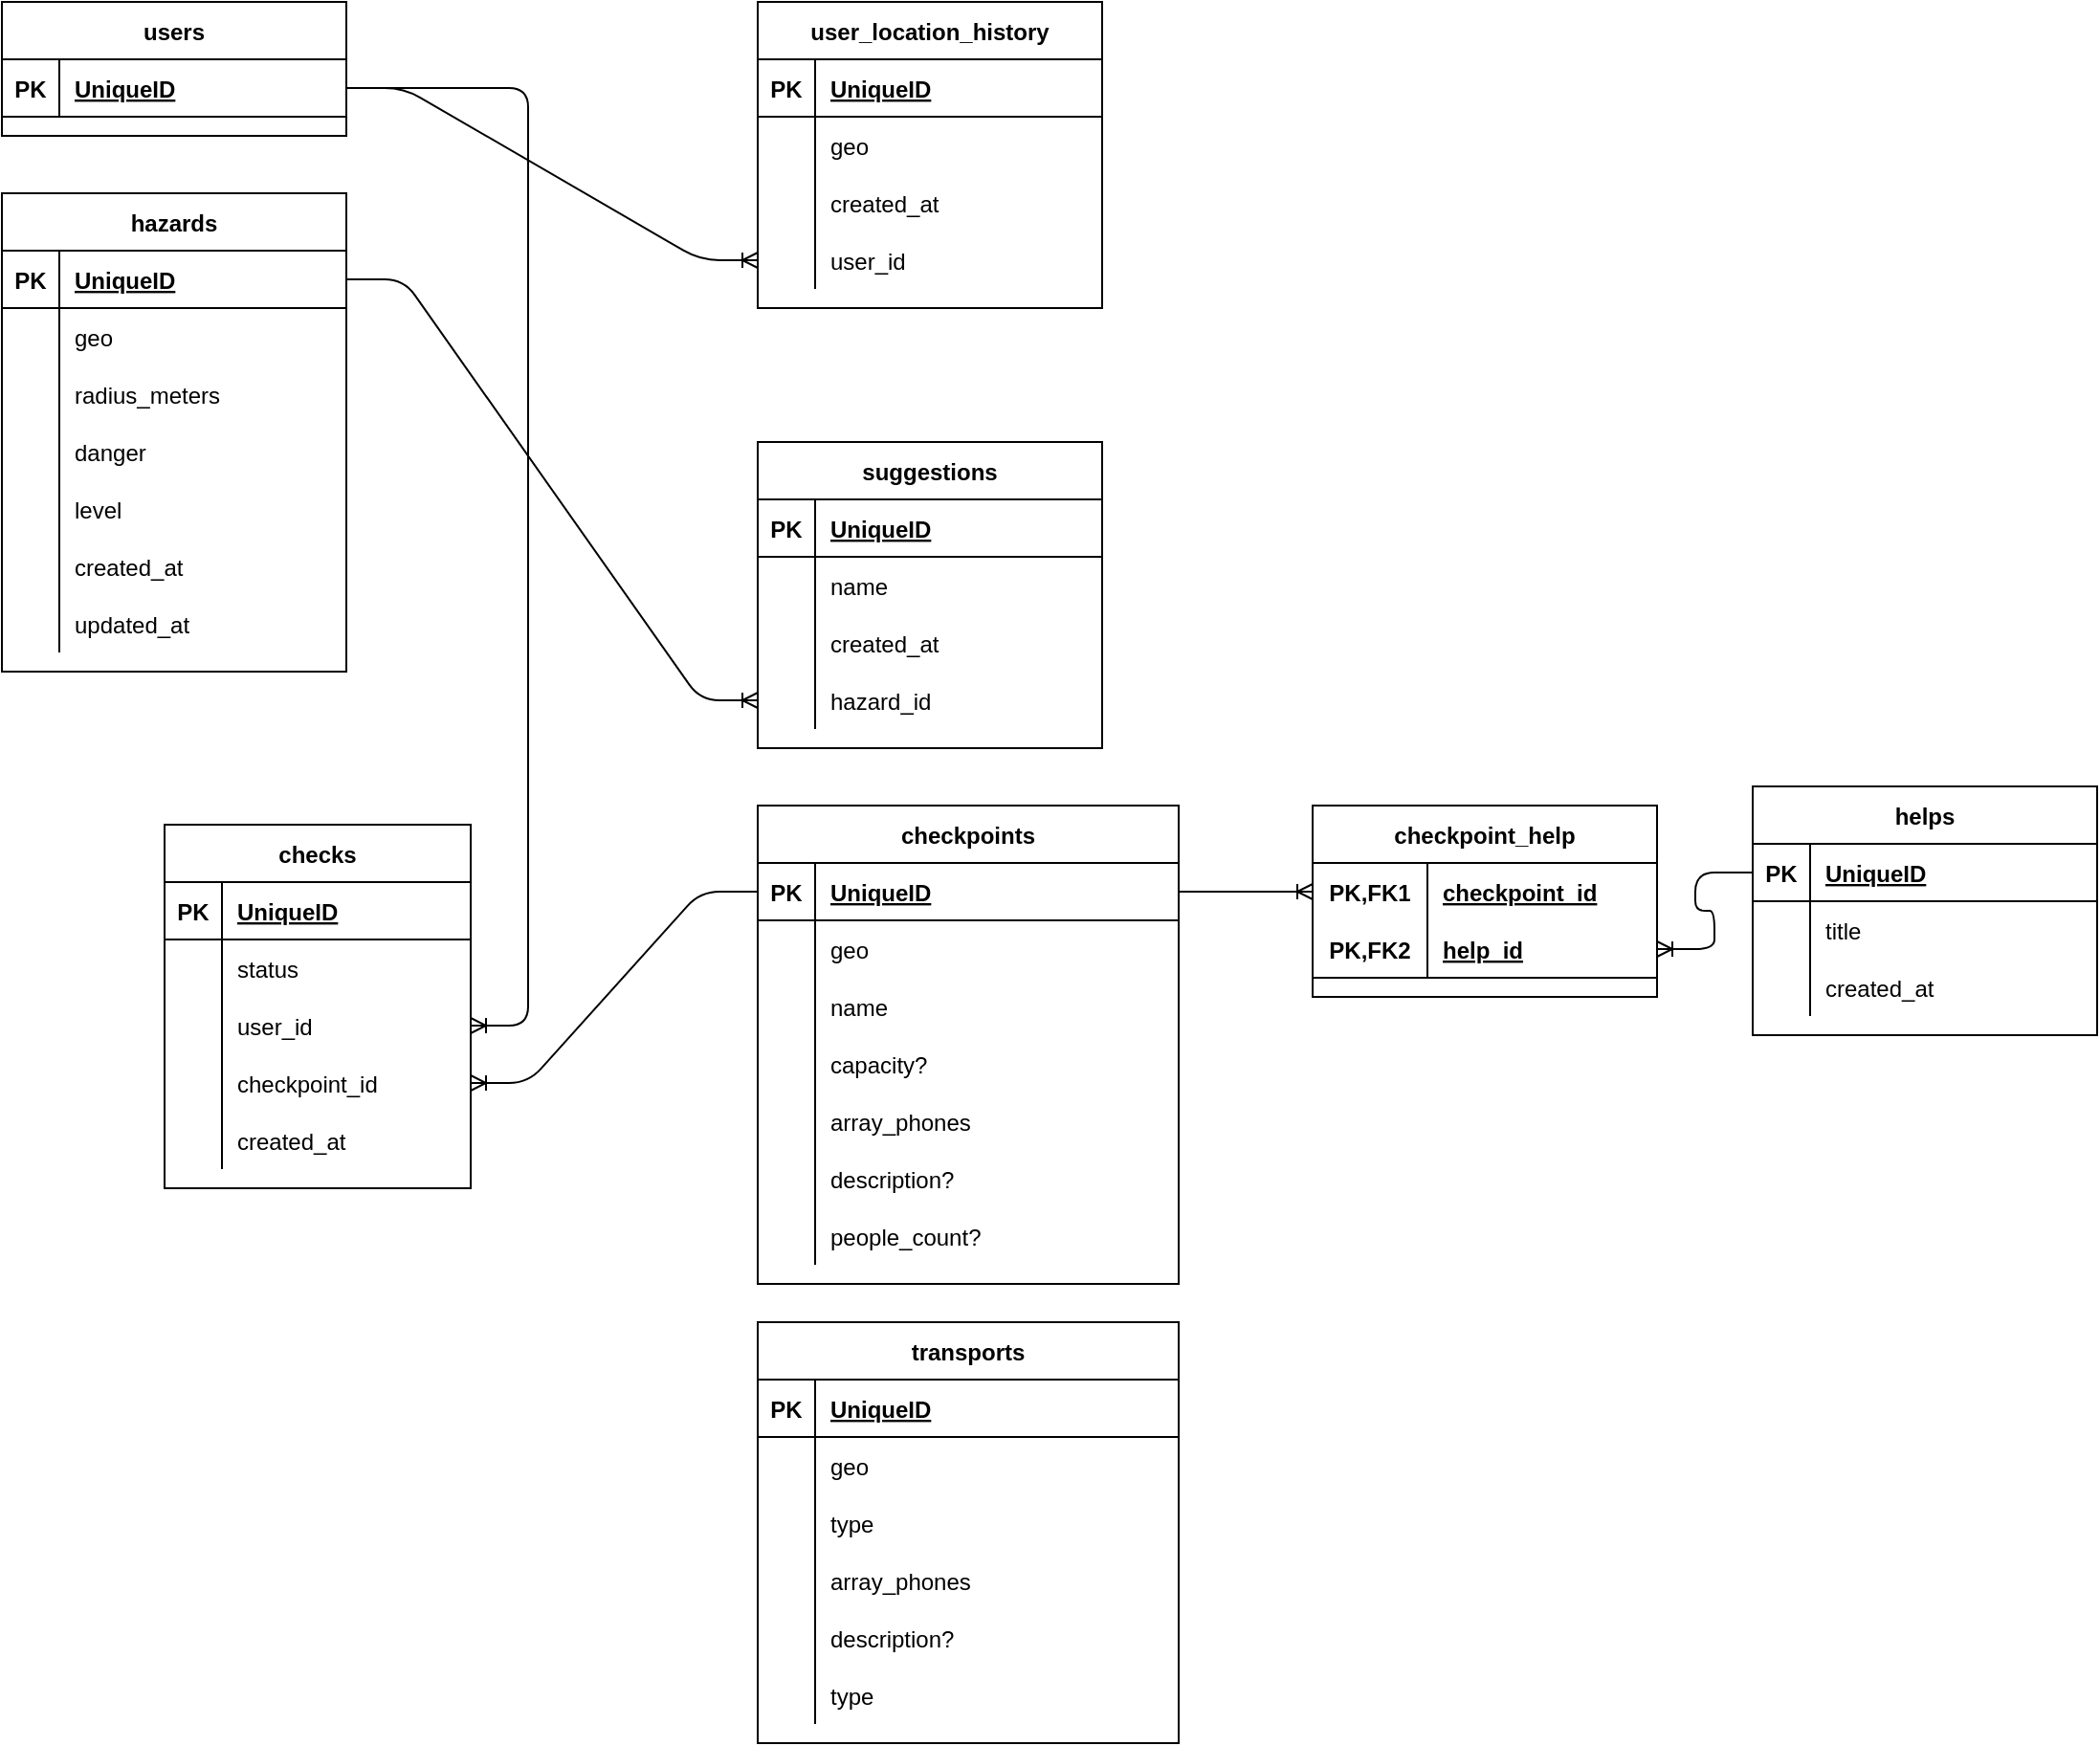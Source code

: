 <mxfile version="14.5.10" type="github">
  <diagram id="WovO7hf0NHtSDAFfASEy" name="Page-1">
    <mxGraphModel dx="462" dy="768" grid="1" gridSize="10" guides="1" tooltips="1" connect="1" arrows="1" fold="1" page="1" pageScale="1" pageWidth="850" pageHeight="1100" math="0" shadow="0">
      <root>
        <mxCell id="0" />
        <mxCell id="1" parent="0" />
        <mxCell id="6xsVIeorEe26YWkPLBCw-1" value="users" style="shape=table;startSize=30;container=1;collapsible=1;childLayout=tableLayout;fixedRows=1;rowLines=0;fontStyle=1;align=center;resizeLast=1;" vertex="1" parent="1">
          <mxGeometry x="425" y="30" width="180" height="70" as="geometry" />
        </mxCell>
        <mxCell id="6xsVIeorEe26YWkPLBCw-2" value="" style="shape=partialRectangle;collapsible=0;dropTarget=0;pointerEvents=0;fillColor=none;top=0;left=0;bottom=1;right=0;points=[[0,0.5],[1,0.5]];portConstraint=eastwest;" vertex="1" parent="6xsVIeorEe26YWkPLBCw-1">
          <mxGeometry y="30" width="180" height="30" as="geometry" />
        </mxCell>
        <mxCell id="6xsVIeorEe26YWkPLBCw-3" value="PK" style="shape=partialRectangle;connectable=0;fillColor=none;top=0;left=0;bottom=0;right=0;fontStyle=1;overflow=hidden;" vertex="1" parent="6xsVIeorEe26YWkPLBCw-2">
          <mxGeometry width="30" height="30" as="geometry" />
        </mxCell>
        <mxCell id="6xsVIeorEe26YWkPLBCw-4" value="UniqueID" style="shape=partialRectangle;connectable=0;fillColor=none;top=0;left=0;bottom=0;right=0;align=left;spacingLeft=6;fontStyle=5;overflow=hidden;" vertex="1" parent="6xsVIeorEe26YWkPLBCw-2">
          <mxGeometry x="30" width="150" height="30" as="geometry" />
        </mxCell>
        <mxCell id="6xsVIeorEe26YWkPLBCw-14" value="hazards" style="shape=table;startSize=30;container=1;collapsible=1;childLayout=tableLayout;fixedRows=1;rowLines=0;fontStyle=1;align=center;resizeLast=1;" vertex="1" parent="1">
          <mxGeometry x="425" y="130" width="180" height="250" as="geometry" />
        </mxCell>
        <mxCell id="6xsVIeorEe26YWkPLBCw-15" value="" style="shape=partialRectangle;collapsible=0;dropTarget=0;pointerEvents=0;fillColor=none;top=0;left=0;bottom=1;right=0;points=[[0,0.5],[1,0.5]];portConstraint=eastwest;" vertex="1" parent="6xsVIeorEe26YWkPLBCw-14">
          <mxGeometry y="30" width="180" height="30" as="geometry" />
        </mxCell>
        <mxCell id="6xsVIeorEe26YWkPLBCw-16" value="PK" style="shape=partialRectangle;connectable=0;fillColor=none;top=0;left=0;bottom=0;right=0;fontStyle=1;overflow=hidden;" vertex="1" parent="6xsVIeorEe26YWkPLBCw-15">
          <mxGeometry width="30" height="30" as="geometry" />
        </mxCell>
        <mxCell id="6xsVIeorEe26YWkPLBCw-17" value="UniqueID" style="shape=partialRectangle;connectable=0;fillColor=none;top=0;left=0;bottom=0;right=0;align=left;spacingLeft=6;fontStyle=5;overflow=hidden;" vertex="1" parent="6xsVIeorEe26YWkPLBCw-15">
          <mxGeometry x="30" width="150" height="30" as="geometry" />
        </mxCell>
        <mxCell id="6xsVIeorEe26YWkPLBCw-18" value="" style="shape=partialRectangle;collapsible=0;dropTarget=0;pointerEvents=0;fillColor=none;top=0;left=0;bottom=0;right=0;points=[[0,0.5],[1,0.5]];portConstraint=eastwest;" vertex="1" parent="6xsVIeorEe26YWkPLBCw-14">
          <mxGeometry y="60" width="180" height="30" as="geometry" />
        </mxCell>
        <mxCell id="6xsVIeorEe26YWkPLBCw-19" value="" style="shape=partialRectangle;connectable=0;fillColor=none;top=0;left=0;bottom=0;right=0;editable=1;overflow=hidden;" vertex="1" parent="6xsVIeorEe26YWkPLBCw-18">
          <mxGeometry width="30" height="30" as="geometry" />
        </mxCell>
        <mxCell id="6xsVIeorEe26YWkPLBCw-20" value="geo" style="shape=partialRectangle;connectable=0;fillColor=none;top=0;left=0;bottom=0;right=0;align=left;spacingLeft=6;overflow=hidden;" vertex="1" parent="6xsVIeorEe26YWkPLBCw-18">
          <mxGeometry x="30" width="150" height="30" as="geometry" />
        </mxCell>
        <mxCell id="6xsVIeorEe26YWkPLBCw-21" value="" style="shape=partialRectangle;collapsible=0;dropTarget=0;pointerEvents=0;fillColor=none;top=0;left=0;bottom=0;right=0;points=[[0,0.5],[1,0.5]];portConstraint=eastwest;" vertex="1" parent="6xsVIeorEe26YWkPLBCw-14">
          <mxGeometry y="90" width="180" height="30" as="geometry" />
        </mxCell>
        <mxCell id="6xsVIeorEe26YWkPLBCw-22" value="" style="shape=partialRectangle;connectable=0;fillColor=none;top=0;left=0;bottom=0;right=0;editable=1;overflow=hidden;" vertex="1" parent="6xsVIeorEe26YWkPLBCw-21">
          <mxGeometry width="30" height="30" as="geometry" />
        </mxCell>
        <mxCell id="6xsVIeorEe26YWkPLBCw-23" value="radius_meters" style="shape=partialRectangle;connectable=0;fillColor=none;top=0;left=0;bottom=0;right=0;align=left;spacingLeft=6;overflow=hidden;" vertex="1" parent="6xsVIeorEe26YWkPLBCw-21">
          <mxGeometry x="30" width="150" height="30" as="geometry" />
        </mxCell>
        <mxCell id="6xsVIeorEe26YWkPLBCw-47" value="" style="shape=partialRectangle;collapsible=0;dropTarget=0;pointerEvents=0;fillColor=none;top=0;left=0;bottom=0;right=0;points=[[0,0.5],[1,0.5]];portConstraint=eastwest;" vertex="1" parent="6xsVIeorEe26YWkPLBCw-14">
          <mxGeometry y="120" width="180" height="30" as="geometry" />
        </mxCell>
        <mxCell id="6xsVIeorEe26YWkPLBCw-48" value="" style="shape=partialRectangle;connectable=0;fillColor=none;top=0;left=0;bottom=0;right=0;editable=1;overflow=hidden;" vertex="1" parent="6xsVIeorEe26YWkPLBCw-47">
          <mxGeometry width="30" height="30" as="geometry" />
        </mxCell>
        <mxCell id="6xsVIeorEe26YWkPLBCw-49" value="danger" style="shape=partialRectangle;connectable=0;fillColor=none;top=0;left=0;bottom=0;right=0;align=left;spacingLeft=6;overflow=hidden;" vertex="1" parent="6xsVIeorEe26YWkPLBCw-47">
          <mxGeometry x="30" width="150" height="30" as="geometry" />
        </mxCell>
        <mxCell id="6xsVIeorEe26YWkPLBCw-50" value="" style="shape=partialRectangle;collapsible=0;dropTarget=0;pointerEvents=0;fillColor=none;top=0;left=0;bottom=0;right=0;points=[[0,0.5],[1,0.5]];portConstraint=eastwest;" vertex="1" parent="6xsVIeorEe26YWkPLBCw-14">
          <mxGeometry y="150" width="180" height="30" as="geometry" />
        </mxCell>
        <mxCell id="6xsVIeorEe26YWkPLBCw-51" value="" style="shape=partialRectangle;connectable=0;fillColor=none;top=0;left=0;bottom=0;right=0;editable=1;overflow=hidden;" vertex="1" parent="6xsVIeorEe26YWkPLBCw-50">
          <mxGeometry width="30" height="30" as="geometry" />
        </mxCell>
        <mxCell id="6xsVIeorEe26YWkPLBCw-52" value="level" style="shape=partialRectangle;connectable=0;fillColor=none;top=0;left=0;bottom=0;right=0;align=left;spacingLeft=6;overflow=hidden;" vertex="1" parent="6xsVIeorEe26YWkPLBCw-50">
          <mxGeometry x="30" width="150" height="30" as="geometry" />
        </mxCell>
        <mxCell id="6xsVIeorEe26YWkPLBCw-24" value="" style="shape=partialRectangle;collapsible=0;dropTarget=0;pointerEvents=0;fillColor=none;top=0;left=0;bottom=0;right=0;points=[[0,0.5],[1,0.5]];portConstraint=eastwest;" vertex="1" parent="6xsVIeorEe26YWkPLBCw-14">
          <mxGeometry y="180" width="180" height="30" as="geometry" />
        </mxCell>
        <mxCell id="6xsVIeorEe26YWkPLBCw-25" value="" style="shape=partialRectangle;connectable=0;fillColor=none;top=0;left=0;bottom=0;right=0;editable=1;overflow=hidden;" vertex="1" parent="6xsVIeorEe26YWkPLBCw-24">
          <mxGeometry width="30" height="30" as="geometry" />
        </mxCell>
        <mxCell id="6xsVIeorEe26YWkPLBCw-26" value="created_at" style="shape=partialRectangle;connectable=0;fillColor=none;top=0;left=0;bottom=0;right=0;align=left;spacingLeft=6;overflow=hidden;" vertex="1" parent="6xsVIeorEe26YWkPLBCw-24">
          <mxGeometry x="30" width="150" height="30" as="geometry" />
        </mxCell>
        <mxCell id="6xsVIeorEe26YWkPLBCw-27" value="" style="shape=partialRectangle;collapsible=0;dropTarget=0;pointerEvents=0;fillColor=none;top=0;left=0;bottom=0;right=0;points=[[0,0.5],[1,0.5]];portConstraint=eastwest;" vertex="1" parent="6xsVIeorEe26YWkPLBCw-14">
          <mxGeometry y="210" width="180" height="30" as="geometry" />
        </mxCell>
        <mxCell id="6xsVIeorEe26YWkPLBCw-28" value="" style="shape=partialRectangle;connectable=0;fillColor=none;top=0;left=0;bottom=0;right=0;editable=1;overflow=hidden;" vertex="1" parent="6xsVIeorEe26YWkPLBCw-27">
          <mxGeometry width="30" height="30" as="geometry" />
        </mxCell>
        <mxCell id="6xsVIeorEe26YWkPLBCw-29" value="updated_at" style="shape=partialRectangle;connectable=0;fillColor=none;top=0;left=0;bottom=0;right=0;align=left;spacingLeft=6;overflow=hidden;" vertex="1" parent="6xsVIeorEe26YWkPLBCw-27">
          <mxGeometry x="30" width="150" height="30" as="geometry" />
        </mxCell>
        <mxCell id="6xsVIeorEe26YWkPLBCw-30" value="user_location_history" style="shape=table;startSize=30;container=1;collapsible=1;childLayout=tableLayout;fixedRows=1;rowLines=0;fontStyle=1;align=center;resizeLast=1;" vertex="1" parent="1">
          <mxGeometry x="820" y="30" width="180" height="160" as="geometry" />
        </mxCell>
        <mxCell id="6xsVIeorEe26YWkPLBCw-31" value="" style="shape=partialRectangle;collapsible=0;dropTarget=0;pointerEvents=0;fillColor=none;top=0;left=0;bottom=1;right=0;points=[[0,0.5],[1,0.5]];portConstraint=eastwest;" vertex="1" parent="6xsVIeorEe26YWkPLBCw-30">
          <mxGeometry y="30" width="180" height="30" as="geometry" />
        </mxCell>
        <mxCell id="6xsVIeorEe26YWkPLBCw-32" value="PK" style="shape=partialRectangle;connectable=0;fillColor=none;top=0;left=0;bottom=0;right=0;fontStyle=1;overflow=hidden;" vertex="1" parent="6xsVIeorEe26YWkPLBCw-31">
          <mxGeometry width="30" height="30" as="geometry" />
        </mxCell>
        <mxCell id="6xsVIeorEe26YWkPLBCw-33" value="UniqueID" style="shape=partialRectangle;connectable=0;fillColor=none;top=0;left=0;bottom=0;right=0;align=left;spacingLeft=6;fontStyle=5;overflow=hidden;" vertex="1" parent="6xsVIeorEe26YWkPLBCw-31">
          <mxGeometry x="30" width="150" height="30" as="geometry" />
        </mxCell>
        <mxCell id="6xsVIeorEe26YWkPLBCw-34" value="" style="shape=partialRectangle;collapsible=0;dropTarget=0;pointerEvents=0;fillColor=none;top=0;left=0;bottom=0;right=0;points=[[0,0.5],[1,0.5]];portConstraint=eastwest;" vertex="1" parent="6xsVIeorEe26YWkPLBCw-30">
          <mxGeometry y="60" width="180" height="30" as="geometry" />
        </mxCell>
        <mxCell id="6xsVIeorEe26YWkPLBCw-35" value="" style="shape=partialRectangle;connectable=0;fillColor=none;top=0;left=0;bottom=0;right=0;editable=1;overflow=hidden;" vertex="1" parent="6xsVIeorEe26YWkPLBCw-34">
          <mxGeometry width="30" height="30" as="geometry" />
        </mxCell>
        <mxCell id="6xsVIeorEe26YWkPLBCw-36" value="geo" style="shape=partialRectangle;connectable=0;fillColor=none;top=0;left=0;bottom=0;right=0;align=left;spacingLeft=6;overflow=hidden;" vertex="1" parent="6xsVIeorEe26YWkPLBCw-34">
          <mxGeometry x="30" width="150" height="30" as="geometry" />
        </mxCell>
        <mxCell id="6xsVIeorEe26YWkPLBCw-37" value="" style="shape=partialRectangle;collapsible=0;dropTarget=0;pointerEvents=0;fillColor=none;top=0;left=0;bottom=0;right=0;points=[[0,0.5],[1,0.5]];portConstraint=eastwest;" vertex="1" parent="6xsVIeorEe26YWkPLBCw-30">
          <mxGeometry y="90" width="180" height="30" as="geometry" />
        </mxCell>
        <mxCell id="6xsVIeorEe26YWkPLBCw-38" value="" style="shape=partialRectangle;connectable=0;fillColor=none;top=0;left=0;bottom=0;right=0;editable=1;overflow=hidden;" vertex="1" parent="6xsVIeorEe26YWkPLBCw-37">
          <mxGeometry width="30" height="30" as="geometry" />
        </mxCell>
        <mxCell id="6xsVIeorEe26YWkPLBCw-39" value="created_at" style="shape=partialRectangle;connectable=0;fillColor=none;top=0;left=0;bottom=0;right=0;align=left;spacingLeft=6;overflow=hidden;" vertex="1" parent="6xsVIeorEe26YWkPLBCw-37">
          <mxGeometry x="30" width="150" height="30" as="geometry" />
        </mxCell>
        <mxCell id="6xsVIeorEe26YWkPLBCw-43" value="" style="shape=partialRectangle;collapsible=0;dropTarget=0;pointerEvents=0;fillColor=none;top=0;left=0;bottom=0;right=0;points=[[0,0.5],[1,0.5]];portConstraint=eastwest;" vertex="1" parent="6xsVIeorEe26YWkPLBCw-30">
          <mxGeometry y="120" width="180" height="30" as="geometry" />
        </mxCell>
        <mxCell id="6xsVIeorEe26YWkPLBCw-44" value="" style="shape=partialRectangle;connectable=0;fillColor=none;top=0;left=0;bottom=0;right=0;editable=1;overflow=hidden;" vertex="1" parent="6xsVIeorEe26YWkPLBCw-43">
          <mxGeometry width="30" height="30" as="geometry" />
        </mxCell>
        <mxCell id="6xsVIeorEe26YWkPLBCw-45" value="user_id" style="shape=partialRectangle;connectable=0;fillColor=none;top=0;left=0;bottom=0;right=0;align=left;spacingLeft=6;overflow=hidden;" vertex="1" parent="6xsVIeorEe26YWkPLBCw-43">
          <mxGeometry x="30" width="150" height="30" as="geometry" />
        </mxCell>
        <mxCell id="6xsVIeorEe26YWkPLBCw-46" value="" style="edgeStyle=entityRelationEdgeStyle;fontSize=12;html=1;endArrow=ERoneToMany;" edge="1" parent="1" source="6xsVIeorEe26YWkPLBCw-2" target="6xsVIeorEe26YWkPLBCw-43">
          <mxGeometry width="100" height="100" relative="1" as="geometry">
            <mxPoint x="680" y="180" as="sourcePoint" />
            <mxPoint x="780" y="80" as="targetPoint" />
          </mxGeometry>
        </mxCell>
        <mxCell id="6xsVIeorEe26YWkPLBCw-53" value="suggestions" style="shape=table;startSize=30;container=1;collapsible=1;childLayout=tableLayout;fixedRows=1;rowLines=0;fontStyle=1;align=center;resizeLast=1;" vertex="1" parent="1">
          <mxGeometry x="820" y="260" width="180" height="160" as="geometry" />
        </mxCell>
        <mxCell id="6xsVIeorEe26YWkPLBCw-54" value="" style="shape=partialRectangle;collapsible=0;dropTarget=0;pointerEvents=0;fillColor=none;top=0;left=0;bottom=1;right=0;points=[[0,0.5],[1,0.5]];portConstraint=eastwest;" vertex="1" parent="6xsVIeorEe26YWkPLBCw-53">
          <mxGeometry y="30" width="180" height="30" as="geometry" />
        </mxCell>
        <mxCell id="6xsVIeorEe26YWkPLBCw-55" value="PK" style="shape=partialRectangle;connectable=0;fillColor=none;top=0;left=0;bottom=0;right=0;fontStyle=1;overflow=hidden;" vertex="1" parent="6xsVIeorEe26YWkPLBCw-54">
          <mxGeometry width="30" height="30" as="geometry" />
        </mxCell>
        <mxCell id="6xsVIeorEe26YWkPLBCw-56" value="UniqueID" style="shape=partialRectangle;connectable=0;fillColor=none;top=0;left=0;bottom=0;right=0;align=left;spacingLeft=6;fontStyle=5;overflow=hidden;" vertex="1" parent="6xsVIeorEe26YWkPLBCw-54">
          <mxGeometry x="30" width="150" height="30" as="geometry" />
        </mxCell>
        <mxCell id="6xsVIeorEe26YWkPLBCw-57" value="" style="shape=partialRectangle;collapsible=0;dropTarget=0;pointerEvents=0;fillColor=none;top=0;left=0;bottom=0;right=0;points=[[0,0.5],[1,0.5]];portConstraint=eastwest;" vertex="1" parent="6xsVIeorEe26YWkPLBCw-53">
          <mxGeometry y="60" width="180" height="30" as="geometry" />
        </mxCell>
        <mxCell id="6xsVIeorEe26YWkPLBCw-58" value="" style="shape=partialRectangle;connectable=0;fillColor=none;top=0;left=0;bottom=0;right=0;editable=1;overflow=hidden;" vertex="1" parent="6xsVIeorEe26YWkPLBCw-57">
          <mxGeometry width="30" height="30" as="geometry" />
        </mxCell>
        <mxCell id="6xsVIeorEe26YWkPLBCw-59" value="name" style="shape=partialRectangle;connectable=0;fillColor=none;top=0;left=0;bottom=0;right=0;align=left;spacingLeft=6;overflow=hidden;" vertex="1" parent="6xsVIeorEe26YWkPLBCw-57">
          <mxGeometry x="30" width="150" height="30" as="geometry" />
        </mxCell>
        <mxCell id="6xsVIeorEe26YWkPLBCw-70" value="" style="shape=partialRectangle;collapsible=0;dropTarget=0;pointerEvents=0;fillColor=none;top=0;left=0;bottom=0;right=0;points=[[0,0.5],[1,0.5]];portConstraint=eastwest;" vertex="1" parent="6xsVIeorEe26YWkPLBCw-53">
          <mxGeometry y="90" width="180" height="30" as="geometry" />
        </mxCell>
        <mxCell id="6xsVIeorEe26YWkPLBCw-71" value="" style="shape=partialRectangle;connectable=0;fillColor=none;top=0;left=0;bottom=0;right=0;editable=1;overflow=hidden;" vertex="1" parent="6xsVIeorEe26YWkPLBCw-70">
          <mxGeometry width="30" height="30" as="geometry" />
        </mxCell>
        <mxCell id="6xsVIeorEe26YWkPLBCw-72" value="created_at" style="shape=partialRectangle;connectable=0;fillColor=none;top=0;left=0;bottom=0;right=0;align=left;spacingLeft=6;overflow=hidden;" vertex="1" parent="6xsVIeorEe26YWkPLBCw-70">
          <mxGeometry x="30" width="150" height="30" as="geometry" />
        </mxCell>
        <mxCell id="6xsVIeorEe26YWkPLBCw-66" value="" style="shape=partialRectangle;collapsible=0;dropTarget=0;pointerEvents=0;fillColor=none;top=0;left=0;bottom=0;right=0;points=[[0,0.5],[1,0.5]];portConstraint=eastwest;" vertex="1" parent="6xsVIeorEe26YWkPLBCw-53">
          <mxGeometry y="120" width="180" height="30" as="geometry" />
        </mxCell>
        <mxCell id="6xsVIeorEe26YWkPLBCw-67" value="" style="shape=partialRectangle;connectable=0;fillColor=none;top=0;left=0;bottom=0;right=0;editable=1;overflow=hidden;" vertex="1" parent="6xsVIeorEe26YWkPLBCw-66">
          <mxGeometry width="30" height="30" as="geometry" />
        </mxCell>
        <mxCell id="6xsVIeorEe26YWkPLBCw-68" value="hazard_id" style="shape=partialRectangle;connectable=0;fillColor=none;top=0;left=0;bottom=0;right=0;align=left;spacingLeft=6;overflow=hidden;" vertex="1" parent="6xsVIeorEe26YWkPLBCw-66">
          <mxGeometry x="30" width="150" height="30" as="geometry" />
        </mxCell>
        <mxCell id="6xsVIeorEe26YWkPLBCw-69" value="" style="edgeStyle=entityRelationEdgeStyle;fontSize=12;html=1;endArrow=ERoneToMany;" edge="1" parent="1" source="6xsVIeorEe26YWkPLBCw-15" target="6xsVIeorEe26YWkPLBCw-66">
          <mxGeometry width="100" height="100" relative="1" as="geometry">
            <mxPoint x="670" y="370" as="sourcePoint" />
            <mxPoint x="770" y="270" as="targetPoint" />
          </mxGeometry>
        </mxCell>
        <mxCell id="6xsVIeorEe26YWkPLBCw-73" value="checkpoints" style="shape=table;startSize=30;container=1;collapsible=1;childLayout=tableLayout;fixedRows=1;rowLines=0;fontStyle=1;align=center;resizeLast=1;" vertex="1" parent="1">
          <mxGeometry x="820" y="450" width="220" height="250" as="geometry" />
        </mxCell>
        <mxCell id="6xsVIeorEe26YWkPLBCw-74" value="" style="shape=partialRectangle;collapsible=0;dropTarget=0;pointerEvents=0;fillColor=none;top=0;left=0;bottom=1;right=0;points=[[0,0.5],[1,0.5]];portConstraint=eastwest;" vertex="1" parent="6xsVIeorEe26YWkPLBCw-73">
          <mxGeometry y="30" width="220" height="30" as="geometry" />
        </mxCell>
        <mxCell id="6xsVIeorEe26YWkPLBCw-75" value="PK" style="shape=partialRectangle;connectable=0;fillColor=none;top=0;left=0;bottom=0;right=0;fontStyle=1;overflow=hidden;" vertex="1" parent="6xsVIeorEe26YWkPLBCw-74">
          <mxGeometry width="30" height="30" as="geometry" />
        </mxCell>
        <mxCell id="6xsVIeorEe26YWkPLBCw-76" value="UniqueID" style="shape=partialRectangle;connectable=0;fillColor=none;top=0;left=0;bottom=0;right=0;align=left;spacingLeft=6;fontStyle=5;overflow=hidden;" vertex="1" parent="6xsVIeorEe26YWkPLBCw-74">
          <mxGeometry x="30" width="190" height="30" as="geometry" />
        </mxCell>
        <mxCell id="6xsVIeorEe26YWkPLBCw-77" value="" style="shape=partialRectangle;collapsible=0;dropTarget=0;pointerEvents=0;fillColor=none;top=0;left=0;bottom=0;right=0;points=[[0,0.5],[1,0.5]];portConstraint=eastwest;" vertex="1" parent="6xsVIeorEe26YWkPLBCw-73">
          <mxGeometry y="60" width="220" height="30" as="geometry" />
        </mxCell>
        <mxCell id="6xsVIeorEe26YWkPLBCw-78" value="" style="shape=partialRectangle;connectable=0;fillColor=none;top=0;left=0;bottom=0;right=0;editable=1;overflow=hidden;" vertex="1" parent="6xsVIeorEe26YWkPLBCw-77">
          <mxGeometry width="30" height="30" as="geometry" />
        </mxCell>
        <mxCell id="6xsVIeorEe26YWkPLBCw-79" value="geo" style="shape=partialRectangle;connectable=0;fillColor=none;top=0;left=0;bottom=0;right=0;align=left;spacingLeft=6;overflow=hidden;" vertex="1" parent="6xsVIeorEe26YWkPLBCw-77">
          <mxGeometry x="30" width="190" height="30" as="geometry" />
        </mxCell>
        <mxCell id="6xsVIeorEe26YWkPLBCw-80" value="" style="shape=partialRectangle;collapsible=0;dropTarget=0;pointerEvents=0;fillColor=none;top=0;left=0;bottom=0;right=0;points=[[0,0.5],[1,0.5]];portConstraint=eastwest;" vertex="1" parent="6xsVIeorEe26YWkPLBCw-73">
          <mxGeometry y="90" width="220" height="30" as="geometry" />
        </mxCell>
        <mxCell id="6xsVIeorEe26YWkPLBCw-81" value="" style="shape=partialRectangle;connectable=0;fillColor=none;top=0;left=0;bottom=0;right=0;editable=1;overflow=hidden;" vertex="1" parent="6xsVIeorEe26YWkPLBCw-80">
          <mxGeometry width="30" height="30" as="geometry" />
        </mxCell>
        <mxCell id="6xsVIeorEe26YWkPLBCw-82" value="name" style="shape=partialRectangle;connectable=0;fillColor=none;top=0;left=0;bottom=0;right=0;align=left;spacingLeft=6;overflow=hidden;" vertex="1" parent="6xsVIeorEe26YWkPLBCw-80">
          <mxGeometry x="30" width="190" height="30" as="geometry" />
        </mxCell>
        <mxCell id="6xsVIeorEe26YWkPLBCw-159" value="" style="shape=partialRectangle;collapsible=0;dropTarget=0;pointerEvents=0;fillColor=none;top=0;left=0;bottom=0;right=0;points=[[0,0.5],[1,0.5]];portConstraint=eastwest;" vertex="1" parent="6xsVIeorEe26YWkPLBCw-73">
          <mxGeometry y="120" width="220" height="30" as="geometry" />
        </mxCell>
        <mxCell id="6xsVIeorEe26YWkPLBCw-160" value="" style="shape=partialRectangle;connectable=0;fillColor=none;top=0;left=0;bottom=0;right=0;editable=1;overflow=hidden;" vertex="1" parent="6xsVIeorEe26YWkPLBCw-159">
          <mxGeometry width="30" height="30" as="geometry" />
        </mxCell>
        <mxCell id="6xsVIeorEe26YWkPLBCw-161" value="capacity?" style="shape=partialRectangle;connectable=0;fillColor=none;top=0;left=0;bottom=0;right=0;align=left;spacingLeft=6;overflow=hidden;" vertex="1" parent="6xsVIeorEe26YWkPLBCw-159">
          <mxGeometry x="30" width="190" height="30" as="geometry" />
        </mxCell>
        <mxCell id="6xsVIeorEe26YWkPLBCw-86" value="" style="shape=partialRectangle;collapsible=0;dropTarget=0;pointerEvents=0;fillColor=none;top=0;left=0;bottom=0;right=0;points=[[0,0.5],[1,0.5]];portConstraint=eastwest;" vertex="1" parent="6xsVIeorEe26YWkPLBCw-73">
          <mxGeometry y="150" width="220" height="30" as="geometry" />
        </mxCell>
        <mxCell id="6xsVIeorEe26YWkPLBCw-87" value="" style="shape=partialRectangle;connectable=0;fillColor=none;top=0;left=0;bottom=0;right=0;editable=1;overflow=hidden;" vertex="1" parent="6xsVIeorEe26YWkPLBCw-86">
          <mxGeometry width="30" height="30" as="geometry" />
        </mxCell>
        <mxCell id="6xsVIeorEe26YWkPLBCw-88" value="array_phones" style="shape=partialRectangle;connectable=0;fillColor=none;top=0;left=0;bottom=0;right=0;align=left;spacingLeft=6;overflow=hidden;" vertex="1" parent="6xsVIeorEe26YWkPLBCw-86">
          <mxGeometry x="30" width="190" height="30" as="geometry" />
        </mxCell>
        <mxCell id="6xsVIeorEe26YWkPLBCw-162" value="" style="shape=partialRectangle;collapsible=0;dropTarget=0;pointerEvents=0;fillColor=none;top=0;left=0;bottom=0;right=0;points=[[0,0.5],[1,0.5]];portConstraint=eastwest;" vertex="1" parent="6xsVIeorEe26YWkPLBCw-73">
          <mxGeometry y="180" width="220" height="30" as="geometry" />
        </mxCell>
        <mxCell id="6xsVIeorEe26YWkPLBCw-163" value="" style="shape=partialRectangle;connectable=0;fillColor=none;top=0;left=0;bottom=0;right=0;editable=1;overflow=hidden;" vertex="1" parent="6xsVIeorEe26YWkPLBCw-162">
          <mxGeometry width="30" height="30" as="geometry" />
        </mxCell>
        <mxCell id="6xsVIeorEe26YWkPLBCw-164" value="description?" style="shape=partialRectangle;connectable=0;fillColor=none;top=0;left=0;bottom=0;right=0;align=left;spacingLeft=6;overflow=hidden;" vertex="1" parent="6xsVIeorEe26YWkPLBCw-162">
          <mxGeometry x="30" width="190" height="30" as="geometry" />
        </mxCell>
        <mxCell id="6xsVIeorEe26YWkPLBCw-165" value="" style="shape=partialRectangle;collapsible=0;dropTarget=0;pointerEvents=0;fillColor=none;top=0;left=0;bottom=0;right=0;points=[[0,0.5],[1,0.5]];portConstraint=eastwest;" vertex="1" parent="6xsVIeorEe26YWkPLBCw-73">
          <mxGeometry y="210" width="220" height="30" as="geometry" />
        </mxCell>
        <mxCell id="6xsVIeorEe26YWkPLBCw-166" value="" style="shape=partialRectangle;connectable=0;fillColor=none;top=0;left=0;bottom=0;right=0;editable=1;overflow=hidden;" vertex="1" parent="6xsVIeorEe26YWkPLBCw-165">
          <mxGeometry width="30" height="30" as="geometry" />
        </mxCell>
        <mxCell id="6xsVIeorEe26YWkPLBCw-167" value="people_count?" style="shape=partialRectangle;connectable=0;fillColor=none;top=0;left=0;bottom=0;right=0;align=left;spacingLeft=6;overflow=hidden;" vertex="1" parent="6xsVIeorEe26YWkPLBCw-165">
          <mxGeometry x="30" width="190" height="30" as="geometry" />
        </mxCell>
        <mxCell id="6xsVIeorEe26YWkPLBCw-105" value="helps" style="shape=table;startSize=30;container=1;collapsible=1;childLayout=tableLayout;fixedRows=1;rowLines=0;fontStyle=1;align=center;resizeLast=1;" vertex="1" parent="1">
          <mxGeometry x="1340" y="440" width="180" height="130" as="geometry" />
        </mxCell>
        <mxCell id="6xsVIeorEe26YWkPLBCw-106" value="" style="shape=partialRectangle;collapsible=0;dropTarget=0;pointerEvents=0;fillColor=none;top=0;left=0;bottom=1;right=0;points=[[0,0.5],[1,0.5]];portConstraint=eastwest;" vertex="1" parent="6xsVIeorEe26YWkPLBCw-105">
          <mxGeometry y="30" width="180" height="30" as="geometry" />
        </mxCell>
        <mxCell id="6xsVIeorEe26YWkPLBCw-107" value="PK" style="shape=partialRectangle;connectable=0;fillColor=none;top=0;left=0;bottom=0;right=0;fontStyle=1;overflow=hidden;" vertex="1" parent="6xsVIeorEe26YWkPLBCw-106">
          <mxGeometry width="30" height="30" as="geometry" />
        </mxCell>
        <mxCell id="6xsVIeorEe26YWkPLBCw-108" value="UniqueID" style="shape=partialRectangle;connectable=0;fillColor=none;top=0;left=0;bottom=0;right=0;align=left;spacingLeft=6;fontStyle=5;overflow=hidden;" vertex="1" parent="6xsVIeorEe26YWkPLBCw-106">
          <mxGeometry x="30" width="150" height="30" as="geometry" />
        </mxCell>
        <mxCell id="6xsVIeorEe26YWkPLBCw-109" value="" style="shape=partialRectangle;collapsible=0;dropTarget=0;pointerEvents=0;fillColor=none;top=0;left=0;bottom=0;right=0;points=[[0,0.5],[1,0.5]];portConstraint=eastwest;" vertex="1" parent="6xsVIeorEe26YWkPLBCw-105">
          <mxGeometry y="60" width="180" height="30" as="geometry" />
        </mxCell>
        <mxCell id="6xsVIeorEe26YWkPLBCw-110" value="" style="shape=partialRectangle;connectable=0;fillColor=none;top=0;left=0;bottom=0;right=0;editable=1;overflow=hidden;" vertex="1" parent="6xsVIeorEe26YWkPLBCw-109">
          <mxGeometry width="30" height="30" as="geometry" />
        </mxCell>
        <mxCell id="6xsVIeorEe26YWkPLBCw-111" value="title" style="shape=partialRectangle;connectable=0;fillColor=none;top=0;left=0;bottom=0;right=0;align=left;spacingLeft=6;overflow=hidden;" vertex="1" parent="6xsVIeorEe26YWkPLBCw-109">
          <mxGeometry x="30" width="150" height="30" as="geometry" />
        </mxCell>
        <mxCell id="6xsVIeorEe26YWkPLBCw-112" value="" style="shape=partialRectangle;collapsible=0;dropTarget=0;pointerEvents=0;fillColor=none;top=0;left=0;bottom=0;right=0;points=[[0,0.5],[1,0.5]];portConstraint=eastwest;" vertex="1" parent="6xsVIeorEe26YWkPLBCw-105">
          <mxGeometry y="90" width="180" height="30" as="geometry" />
        </mxCell>
        <mxCell id="6xsVIeorEe26YWkPLBCw-113" value="" style="shape=partialRectangle;connectable=0;fillColor=none;top=0;left=0;bottom=0;right=0;editable=1;overflow=hidden;" vertex="1" parent="6xsVIeorEe26YWkPLBCw-112">
          <mxGeometry width="30" height="30" as="geometry" />
        </mxCell>
        <mxCell id="6xsVIeorEe26YWkPLBCw-114" value="created_at" style="shape=partialRectangle;connectable=0;fillColor=none;top=0;left=0;bottom=0;right=0;align=left;spacingLeft=6;overflow=hidden;" vertex="1" parent="6xsVIeorEe26YWkPLBCw-112">
          <mxGeometry x="30" width="150" height="30" as="geometry" />
        </mxCell>
        <mxCell id="6xsVIeorEe26YWkPLBCw-131" value="checkpoint_help" style="shape=table;startSize=30;container=1;collapsible=1;childLayout=tableLayout;fixedRows=1;rowLines=0;fontStyle=1;align=center;resizeLast=1;" vertex="1" parent="1">
          <mxGeometry x="1110" y="450" width="180" height="100" as="geometry" />
        </mxCell>
        <mxCell id="6xsVIeorEe26YWkPLBCw-132" value="" style="shape=partialRectangle;collapsible=0;dropTarget=0;pointerEvents=0;fillColor=none;top=0;left=0;bottom=0;right=0;points=[[0,0.5],[1,0.5]];portConstraint=eastwest;" vertex="1" parent="6xsVIeorEe26YWkPLBCw-131">
          <mxGeometry y="30" width="180" height="30" as="geometry" />
        </mxCell>
        <mxCell id="6xsVIeorEe26YWkPLBCw-133" value="PK,FK1" style="shape=partialRectangle;connectable=0;fillColor=none;top=0;left=0;bottom=0;right=0;fontStyle=1;overflow=hidden;" vertex="1" parent="6xsVIeorEe26YWkPLBCw-132">
          <mxGeometry width="60" height="30" as="geometry" />
        </mxCell>
        <mxCell id="6xsVIeorEe26YWkPLBCw-134" value="checkpoint_id" style="shape=partialRectangle;connectable=0;fillColor=none;top=0;left=0;bottom=0;right=0;align=left;spacingLeft=6;fontStyle=5;overflow=hidden;" vertex="1" parent="6xsVIeorEe26YWkPLBCw-132">
          <mxGeometry x="60" width="120" height="30" as="geometry" />
        </mxCell>
        <mxCell id="6xsVIeorEe26YWkPLBCw-135" value="" style="shape=partialRectangle;collapsible=0;dropTarget=0;pointerEvents=0;fillColor=none;top=0;left=0;bottom=1;right=0;points=[[0,0.5],[1,0.5]];portConstraint=eastwest;" vertex="1" parent="6xsVIeorEe26YWkPLBCw-131">
          <mxGeometry y="60" width="180" height="30" as="geometry" />
        </mxCell>
        <mxCell id="6xsVIeorEe26YWkPLBCw-136" value="PK,FK2" style="shape=partialRectangle;connectable=0;fillColor=none;top=0;left=0;bottom=0;right=0;fontStyle=1;overflow=hidden;" vertex="1" parent="6xsVIeorEe26YWkPLBCw-135">
          <mxGeometry width="60" height="30" as="geometry" />
        </mxCell>
        <mxCell id="6xsVIeorEe26YWkPLBCw-137" value="help_id" style="shape=partialRectangle;connectable=0;fillColor=none;top=0;left=0;bottom=0;right=0;align=left;spacingLeft=6;fontStyle=5;overflow=hidden;" vertex="1" parent="6xsVIeorEe26YWkPLBCw-135">
          <mxGeometry x="60" width="120" height="30" as="geometry" />
        </mxCell>
        <mxCell id="6xsVIeorEe26YWkPLBCw-144" value="" style="edgeStyle=entityRelationEdgeStyle;fontSize=12;html=1;endArrow=ERoneToMany;" edge="1" parent="1" source="6xsVIeorEe26YWkPLBCw-74" target="6xsVIeorEe26YWkPLBCw-132">
          <mxGeometry width="100" height="100" relative="1" as="geometry">
            <mxPoint x="820" y="760" as="sourcePoint" />
            <mxPoint x="920" y="660" as="targetPoint" />
          </mxGeometry>
        </mxCell>
        <mxCell id="6xsVIeorEe26YWkPLBCw-145" value="" style="edgeStyle=entityRelationEdgeStyle;fontSize=12;html=1;endArrow=ERoneToMany;" edge="1" parent="1" source="6xsVIeorEe26YWkPLBCw-106" target="6xsVIeorEe26YWkPLBCw-135">
          <mxGeometry width="100" height="100" relative="1" as="geometry">
            <mxPoint x="1130" y="760" as="sourcePoint" />
            <mxPoint x="1230" y="660" as="targetPoint" />
          </mxGeometry>
        </mxCell>
        <mxCell id="6xsVIeorEe26YWkPLBCw-168" value="checks" style="shape=table;startSize=30;container=1;collapsible=1;childLayout=tableLayout;fixedRows=1;rowLines=0;fontStyle=1;align=center;resizeLast=1;" vertex="1" parent="1">
          <mxGeometry x="510" y="460" width="160" height="190" as="geometry" />
        </mxCell>
        <mxCell id="6xsVIeorEe26YWkPLBCw-169" value="" style="shape=partialRectangle;collapsible=0;dropTarget=0;pointerEvents=0;fillColor=none;top=0;left=0;bottom=1;right=0;points=[[0,0.5],[1,0.5]];portConstraint=eastwest;" vertex="1" parent="6xsVIeorEe26YWkPLBCw-168">
          <mxGeometry y="30" width="160" height="30" as="geometry" />
        </mxCell>
        <mxCell id="6xsVIeorEe26YWkPLBCw-170" value="PK" style="shape=partialRectangle;connectable=0;fillColor=none;top=0;left=0;bottom=0;right=0;fontStyle=1;overflow=hidden;" vertex="1" parent="6xsVIeorEe26YWkPLBCw-169">
          <mxGeometry width="30" height="30" as="geometry" />
        </mxCell>
        <mxCell id="6xsVIeorEe26YWkPLBCw-171" value="UniqueID" style="shape=partialRectangle;connectable=0;fillColor=none;top=0;left=0;bottom=0;right=0;align=left;spacingLeft=6;fontStyle=5;overflow=hidden;" vertex="1" parent="6xsVIeorEe26YWkPLBCw-169">
          <mxGeometry x="30" width="130" height="30" as="geometry" />
        </mxCell>
        <mxCell id="6xsVIeorEe26YWkPLBCw-172" value="" style="shape=partialRectangle;collapsible=0;dropTarget=0;pointerEvents=0;fillColor=none;top=0;left=0;bottom=0;right=0;points=[[0,0.5],[1,0.5]];portConstraint=eastwest;" vertex="1" parent="6xsVIeorEe26YWkPLBCw-168">
          <mxGeometry y="60" width="160" height="30" as="geometry" />
        </mxCell>
        <mxCell id="6xsVIeorEe26YWkPLBCw-173" value="" style="shape=partialRectangle;connectable=0;fillColor=none;top=0;left=0;bottom=0;right=0;editable=1;overflow=hidden;" vertex="1" parent="6xsVIeorEe26YWkPLBCw-172">
          <mxGeometry width="30" height="30" as="geometry" />
        </mxCell>
        <mxCell id="6xsVIeorEe26YWkPLBCw-174" value="status" style="shape=partialRectangle;connectable=0;fillColor=none;top=0;left=0;bottom=0;right=0;align=left;spacingLeft=6;overflow=hidden;" vertex="1" parent="6xsVIeorEe26YWkPLBCw-172">
          <mxGeometry x="30" width="130" height="30" as="geometry" />
        </mxCell>
        <mxCell id="6xsVIeorEe26YWkPLBCw-175" value="" style="shape=partialRectangle;collapsible=0;dropTarget=0;pointerEvents=0;fillColor=none;top=0;left=0;bottom=0;right=0;points=[[0,0.5],[1,0.5]];portConstraint=eastwest;" vertex="1" parent="6xsVIeorEe26YWkPLBCw-168">
          <mxGeometry y="90" width="160" height="30" as="geometry" />
        </mxCell>
        <mxCell id="6xsVIeorEe26YWkPLBCw-176" value="" style="shape=partialRectangle;connectable=0;fillColor=none;top=0;left=0;bottom=0;right=0;editable=1;overflow=hidden;" vertex="1" parent="6xsVIeorEe26YWkPLBCw-175">
          <mxGeometry width="30" height="30" as="geometry" />
        </mxCell>
        <mxCell id="6xsVIeorEe26YWkPLBCw-177" value="user_id" style="shape=partialRectangle;connectable=0;fillColor=none;top=0;left=0;bottom=0;right=0;align=left;spacingLeft=6;overflow=hidden;" vertex="1" parent="6xsVIeorEe26YWkPLBCw-175">
          <mxGeometry x="30" width="130" height="30" as="geometry" />
        </mxCell>
        <mxCell id="6xsVIeorEe26YWkPLBCw-181" value="" style="shape=partialRectangle;collapsible=0;dropTarget=0;pointerEvents=0;fillColor=none;top=0;left=0;bottom=0;right=0;points=[[0,0.5],[1,0.5]];portConstraint=eastwest;" vertex="1" parent="6xsVIeorEe26YWkPLBCw-168">
          <mxGeometry y="120" width="160" height="30" as="geometry" />
        </mxCell>
        <mxCell id="6xsVIeorEe26YWkPLBCw-182" value="" style="shape=partialRectangle;connectable=0;fillColor=none;top=0;left=0;bottom=0;right=0;editable=1;overflow=hidden;" vertex="1" parent="6xsVIeorEe26YWkPLBCw-181">
          <mxGeometry width="30" height="30" as="geometry" />
        </mxCell>
        <mxCell id="6xsVIeorEe26YWkPLBCw-183" value="checkpoint_id" style="shape=partialRectangle;connectable=0;fillColor=none;top=0;left=0;bottom=0;right=0;align=left;spacingLeft=6;overflow=hidden;" vertex="1" parent="6xsVIeorEe26YWkPLBCw-181">
          <mxGeometry x="30" width="130" height="30" as="geometry" />
        </mxCell>
        <mxCell id="6xsVIeorEe26YWkPLBCw-178" value="" style="shape=partialRectangle;collapsible=0;dropTarget=0;pointerEvents=0;fillColor=none;top=0;left=0;bottom=0;right=0;points=[[0,0.5],[1,0.5]];portConstraint=eastwest;" vertex="1" parent="6xsVIeorEe26YWkPLBCw-168">
          <mxGeometry y="150" width="160" height="30" as="geometry" />
        </mxCell>
        <mxCell id="6xsVIeorEe26YWkPLBCw-179" value="" style="shape=partialRectangle;connectable=0;fillColor=none;top=0;left=0;bottom=0;right=0;editable=1;overflow=hidden;" vertex="1" parent="6xsVIeorEe26YWkPLBCw-178">
          <mxGeometry width="30" height="30" as="geometry" />
        </mxCell>
        <mxCell id="6xsVIeorEe26YWkPLBCw-180" value="created_at" style="shape=partialRectangle;connectable=0;fillColor=none;top=0;left=0;bottom=0;right=0;align=left;spacingLeft=6;overflow=hidden;" vertex="1" parent="6xsVIeorEe26YWkPLBCw-178">
          <mxGeometry x="30" width="130" height="30" as="geometry" />
        </mxCell>
        <mxCell id="6xsVIeorEe26YWkPLBCw-184" value="" style="edgeStyle=entityRelationEdgeStyle;fontSize=12;html=1;endArrow=ERoneToMany;" edge="1" parent="1" source="6xsVIeorEe26YWkPLBCw-2" target="6xsVIeorEe26YWkPLBCw-175">
          <mxGeometry width="100" height="100" relative="1" as="geometry">
            <mxPoint x="710" y="290" as="sourcePoint" />
            <mxPoint x="810" y="190" as="targetPoint" />
          </mxGeometry>
        </mxCell>
        <mxCell id="6xsVIeorEe26YWkPLBCw-185" value="" style="edgeStyle=entityRelationEdgeStyle;fontSize=12;html=1;endArrow=ERoneToMany;" edge="1" parent="1" source="6xsVIeorEe26YWkPLBCw-74" target="6xsVIeorEe26YWkPLBCw-181">
          <mxGeometry width="100" height="100" relative="1" as="geometry">
            <mxPoint x="720" y="690" as="sourcePoint" />
            <mxPoint x="820" y="590" as="targetPoint" />
          </mxGeometry>
        </mxCell>
        <mxCell id="6xsVIeorEe26YWkPLBCw-202" value="transports" style="shape=table;startSize=30;container=1;collapsible=1;childLayout=tableLayout;fixedRows=1;rowLines=0;fontStyle=1;align=center;resizeLast=1;" vertex="1" parent="1">
          <mxGeometry x="820" y="720" width="220" height="220" as="geometry" />
        </mxCell>
        <mxCell id="6xsVIeorEe26YWkPLBCw-203" value="" style="shape=partialRectangle;collapsible=0;dropTarget=0;pointerEvents=0;fillColor=none;top=0;left=0;bottom=1;right=0;points=[[0,0.5],[1,0.5]];portConstraint=eastwest;" vertex="1" parent="6xsVIeorEe26YWkPLBCw-202">
          <mxGeometry y="30" width="220" height="30" as="geometry" />
        </mxCell>
        <mxCell id="6xsVIeorEe26YWkPLBCw-204" value="PK" style="shape=partialRectangle;connectable=0;fillColor=none;top=0;left=0;bottom=0;right=0;fontStyle=1;overflow=hidden;" vertex="1" parent="6xsVIeorEe26YWkPLBCw-203">
          <mxGeometry width="30" height="30" as="geometry" />
        </mxCell>
        <mxCell id="6xsVIeorEe26YWkPLBCw-205" value="UniqueID" style="shape=partialRectangle;connectable=0;fillColor=none;top=0;left=0;bottom=0;right=0;align=left;spacingLeft=6;fontStyle=5;overflow=hidden;" vertex="1" parent="6xsVIeorEe26YWkPLBCw-203">
          <mxGeometry x="30" width="190" height="30" as="geometry" />
        </mxCell>
        <mxCell id="6xsVIeorEe26YWkPLBCw-206" value="" style="shape=partialRectangle;collapsible=0;dropTarget=0;pointerEvents=0;fillColor=none;top=0;left=0;bottom=0;right=0;points=[[0,0.5],[1,0.5]];portConstraint=eastwest;" vertex="1" parent="6xsVIeorEe26YWkPLBCw-202">
          <mxGeometry y="60" width="220" height="30" as="geometry" />
        </mxCell>
        <mxCell id="6xsVIeorEe26YWkPLBCw-207" value="" style="shape=partialRectangle;connectable=0;fillColor=none;top=0;left=0;bottom=0;right=0;editable=1;overflow=hidden;" vertex="1" parent="6xsVIeorEe26YWkPLBCw-206">
          <mxGeometry width="30" height="30" as="geometry" />
        </mxCell>
        <mxCell id="6xsVIeorEe26YWkPLBCw-208" value="geo" style="shape=partialRectangle;connectable=0;fillColor=none;top=0;left=0;bottom=0;right=0;align=left;spacingLeft=6;overflow=hidden;" vertex="1" parent="6xsVIeorEe26YWkPLBCw-206">
          <mxGeometry x="30" width="190" height="30" as="geometry" />
        </mxCell>
        <mxCell id="6xsVIeorEe26YWkPLBCw-209" value="" style="shape=partialRectangle;collapsible=0;dropTarget=0;pointerEvents=0;fillColor=none;top=0;left=0;bottom=0;right=0;points=[[0,0.5],[1,0.5]];portConstraint=eastwest;" vertex="1" parent="6xsVIeorEe26YWkPLBCw-202">
          <mxGeometry y="90" width="220" height="30" as="geometry" />
        </mxCell>
        <mxCell id="6xsVIeorEe26YWkPLBCw-210" value="" style="shape=partialRectangle;connectable=0;fillColor=none;top=0;left=0;bottom=0;right=0;editable=1;overflow=hidden;" vertex="1" parent="6xsVIeorEe26YWkPLBCw-209">
          <mxGeometry width="30" height="30" as="geometry" />
        </mxCell>
        <mxCell id="6xsVIeorEe26YWkPLBCw-211" value="type" style="shape=partialRectangle;connectable=0;fillColor=none;top=0;left=0;bottom=0;right=0;align=left;spacingLeft=6;overflow=hidden;" vertex="1" parent="6xsVIeorEe26YWkPLBCw-209">
          <mxGeometry x="30" width="190" height="30" as="geometry" />
        </mxCell>
        <mxCell id="6xsVIeorEe26YWkPLBCw-212" value="" style="shape=partialRectangle;collapsible=0;dropTarget=0;pointerEvents=0;fillColor=none;top=0;left=0;bottom=0;right=0;points=[[0,0.5],[1,0.5]];portConstraint=eastwest;" vertex="1" parent="6xsVIeorEe26YWkPLBCw-202">
          <mxGeometry y="120" width="220" height="30" as="geometry" />
        </mxCell>
        <mxCell id="6xsVIeorEe26YWkPLBCw-213" value="" style="shape=partialRectangle;connectable=0;fillColor=none;top=0;left=0;bottom=0;right=0;editable=1;overflow=hidden;" vertex="1" parent="6xsVIeorEe26YWkPLBCw-212">
          <mxGeometry width="30" height="30" as="geometry" />
        </mxCell>
        <mxCell id="6xsVIeorEe26YWkPLBCw-214" value="array_phones" style="shape=partialRectangle;connectable=0;fillColor=none;top=0;left=0;bottom=0;right=0;align=left;spacingLeft=6;overflow=hidden;" vertex="1" parent="6xsVIeorEe26YWkPLBCw-212">
          <mxGeometry x="30" width="190" height="30" as="geometry" />
        </mxCell>
        <mxCell id="6xsVIeorEe26YWkPLBCw-215" value="" style="shape=partialRectangle;collapsible=0;dropTarget=0;pointerEvents=0;fillColor=none;top=0;left=0;bottom=0;right=0;points=[[0,0.5],[1,0.5]];portConstraint=eastwest;" vertex="1" parent="6xsVIeorEe26YWkPLBCw-202">
          <mxGeometry y="150" width="220" height="30" as="geometry" />
        </mxCell>
        <mxCell id="6xsVIeorEe26YWkPLBCw-216" value="" style="shape=partialRectangle;connectable=0;fillColor=none;top=0;left=0;bottom=0;right=0;editable=1;overflow=hidden;" vertex="1" parent="6xsVIeorEe26YWkPLBCw-215">
          <mxGeometry width="30" height="30" as="geometry" />
        </mxCell>
        <mxCell id="6xsVIeorEe26YWkPLBCw-217" value="description?" style="shape=partialRectangle;connectable=0;fillColor=none;top=0;left=0;bottom=0;right=0;align=left;spacingLeft=6;overflow=hidden;" vertex="1" parent="6xsVIeorEe26YWkPLBCw-215">
          <mxGeometry x="30" width="190" height="30" as="geometry" />
        </mxCell>
        <mxCell id="6xsVIeorEe26YWkPLBCw-231" value="" style="shape=partialRectangle;collapsible=0;dropTarget=0;pointerEvents=0;fillColor=none;top=0;left=0;bottom=0;right=0;points=[[0,0.5],[1,0.5]];portConstraint=eastwest;" vertex="1" parent="6xsVIeorEe26YWkPLBCw-202">
          <mxGeometry y="180" width="220" height="30" as="geometry" />
        </mxCell>
        <mxCell id="6xsVIeorEe26YWkPLBCw-232" value="" style="shape=partialRectangle;connectable=0;fillColor=none;top=0;left=0;bottom=0;right=0;editable=1;overflow=hidden;" vertex="1" parent="6xsVIeorEe26YWkPLBCw-231">
          <mxGeometry width="30" height="30" as="geometry" />
        </mxCell>
        <mxCell id="6xsVIeorEe26YWkPLBCw-233" value="type" style="shape=partialRectangle;connectable=0;fillColor=none;top=0;left=0;bottom=0;right=0;align=left;spacingLeft=6;overflow=hidden;" vertex="1" parent="6xsVIeorEe26YWkPLBCw-231">
          <mxGeometry x="30" width="190" height="30" as="geometry" />
        </mxCell>
      </root>
    </mxGraphModel>
  </diagram>
</mxfile>
